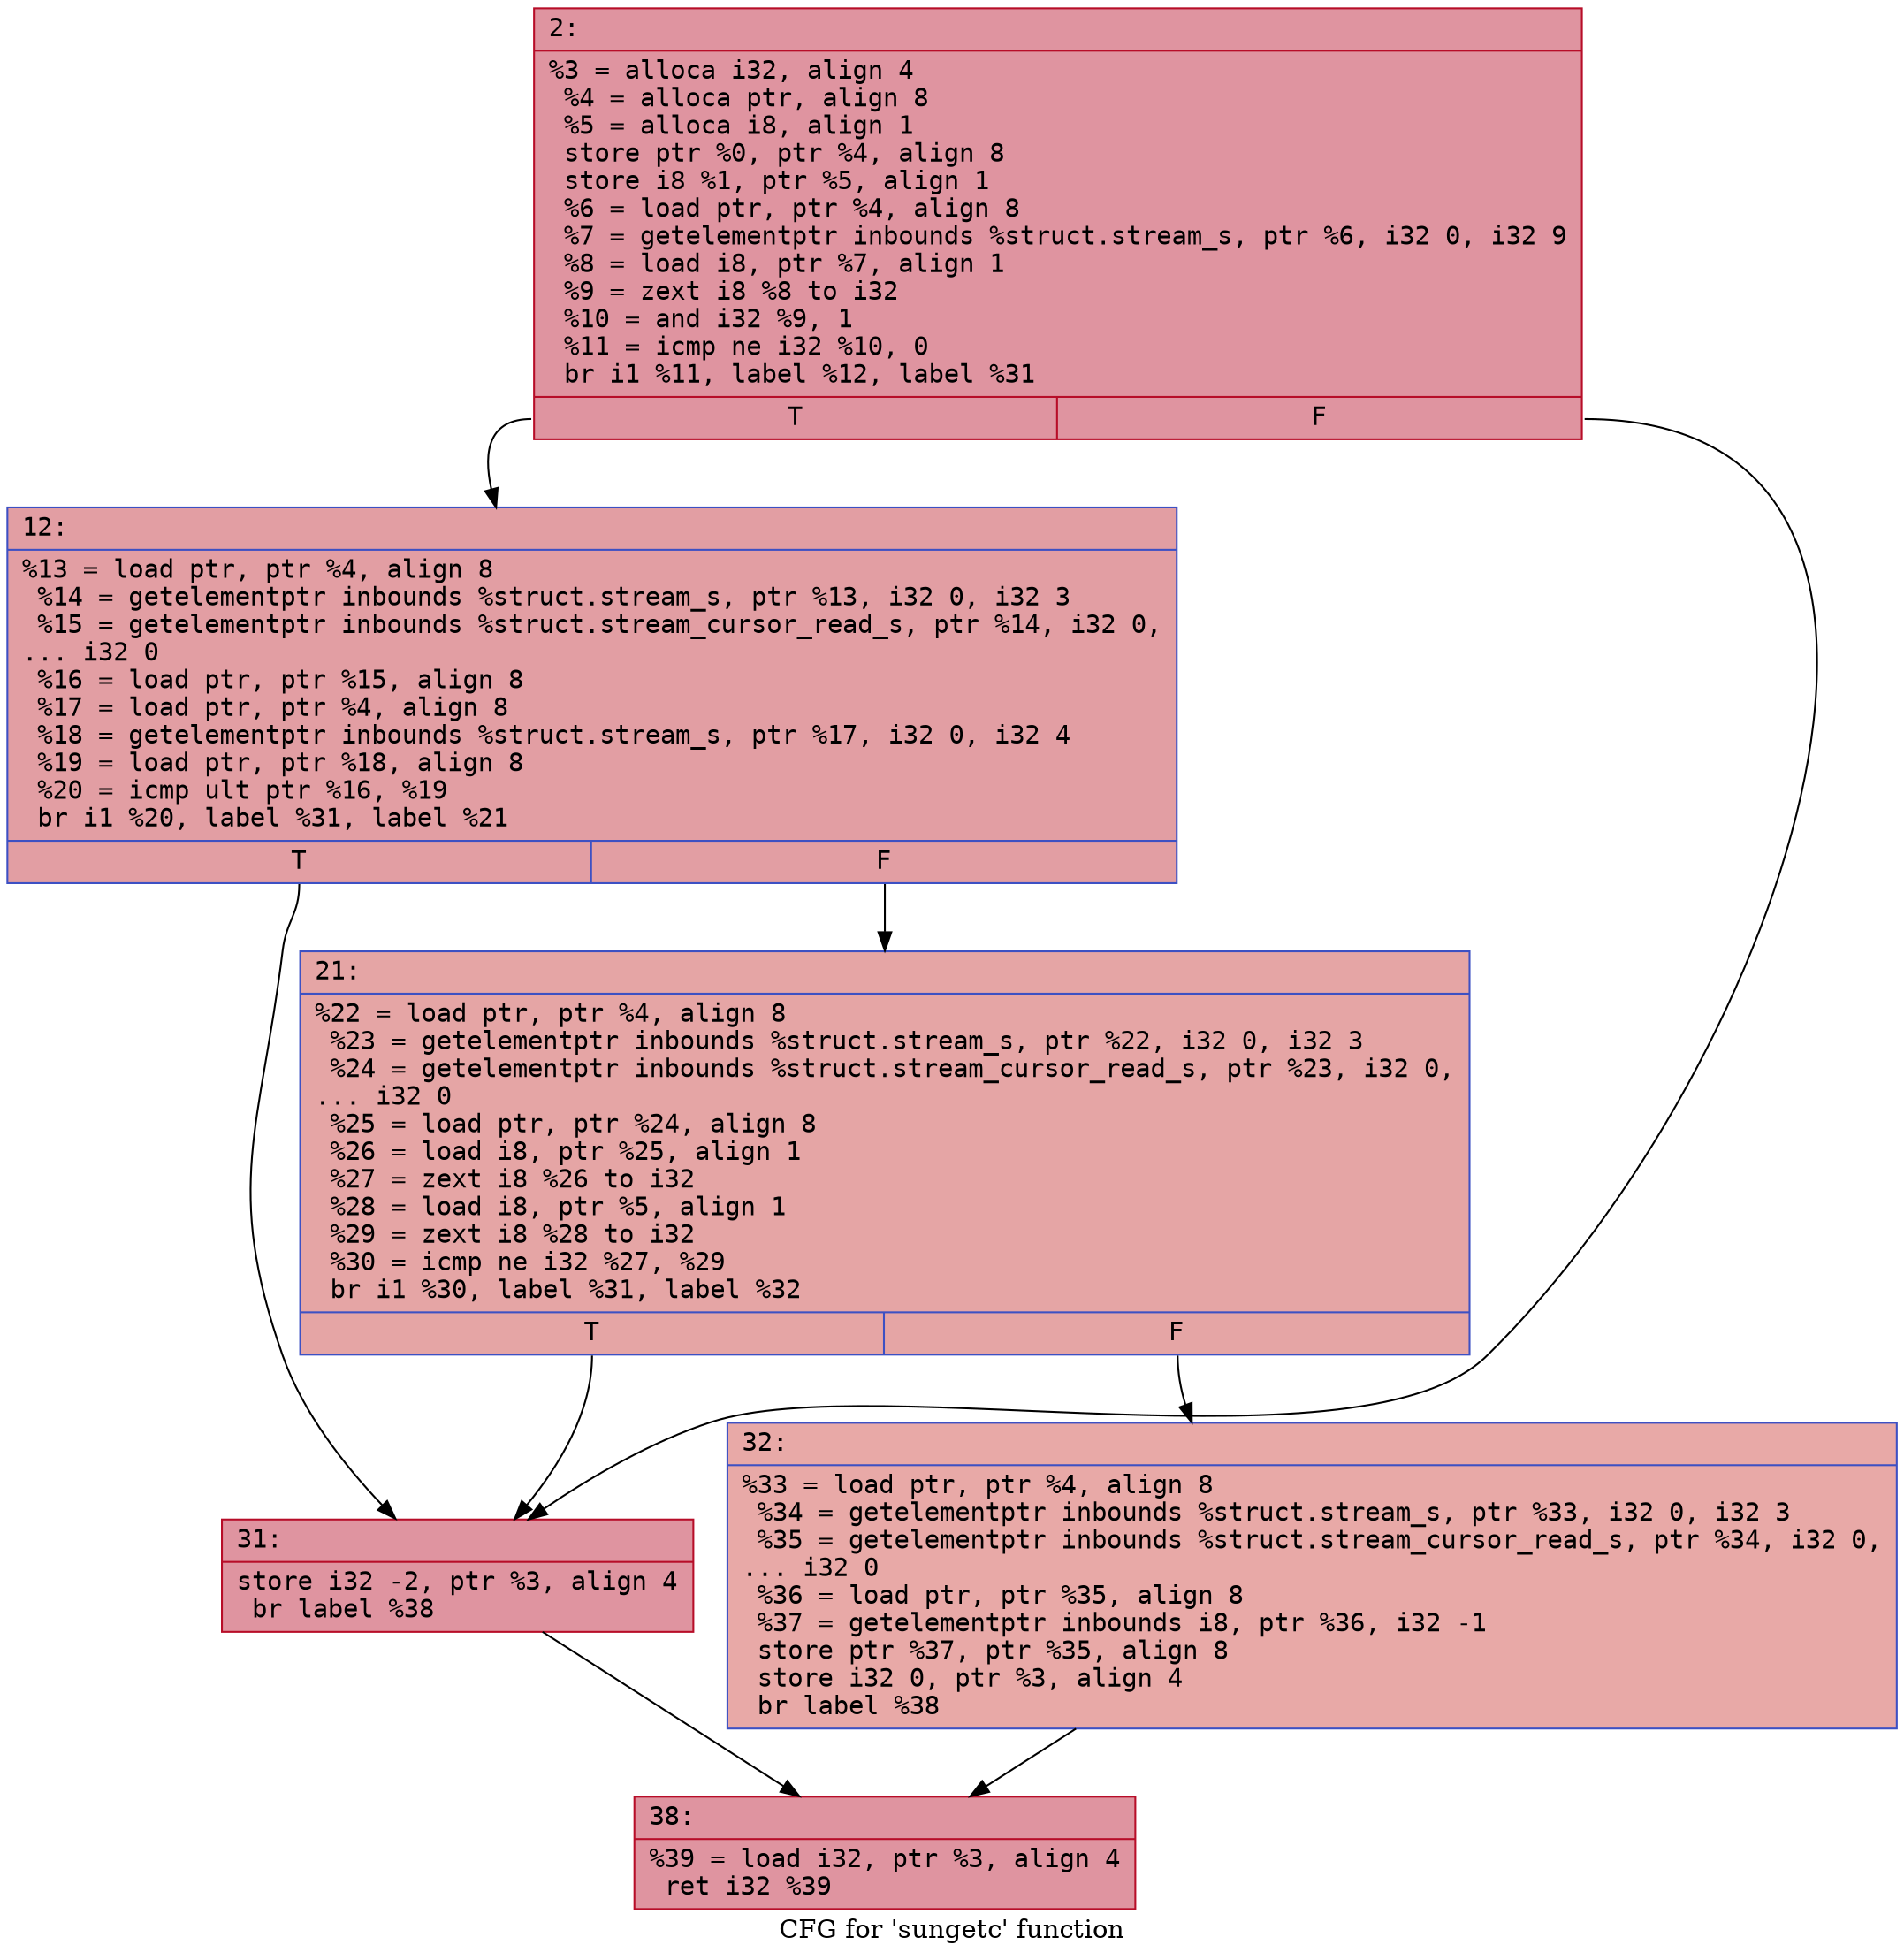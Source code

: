 digraph "CFG for 'sungetc' function" {
	label="CFG for 'sungetc' function";

	Node0x600003208be0 [shape=record,color="#b70d28ff", style=filled, fillcolor="#b70d2870" fontname="Courier",label="{2:\l|  %3 = alloca i32, align 4\l  %4 = alloca ptr, align 8\l  %5 = alloca i8, align 1\l  store ptr %0, ptr %4, align 8\l  store i8 %1, ptr %5, align 1\l  %6 = load ptr, ptr %4, align 8\l  %7 = getelementptr inbounds %struct.stream_s, ptr %6, i32 0, i32 9\l  %8 = load i8, ptr %7, align 1\l  %9 = zext i8 %8 to i32\l  %10 = and i32 %9, 1\l  %11 = icmp ne i32 %10, 0\l  br i1 %11, label %12, label %31\l|{<s0>T|<s1>F}}"];
	Node0x600003208be0:s0 -> Node0x600003208c30[tooltip="2 -> 12\nProbability 50.00%" ];
	Node0x600003208be0:s1 -> Node0x600003208cd0[tooltip="2 -> 31\nProbability 50.00%" ];
	Node0x600003208c30 [shape=record,color="#3d50c3ff", style=filled, fillcolor="#be242e70" fontname="Courier",label="{12:\l|  %13 = load ptr, ptr %4, align 8\l  %14 = getelementptr inbounds %struct.stream_s, ptr %13, i32 0, i32 3\l  %15 = getelementptr inbounds %struct.stream_cursor_read_s, ptr %14, i32 0,\l... i32 0\l  %16 = load ptr, ptr %15, align 8\l  %17 = load ptr, ptr %4, align 8\l  %18 = getelementptr inbounds %struct.stream_s, ptr %17, i32 0, i32 4\l  %19 = load ptr, ptr %18, align 8\l  %20 = icmp ult ptr %16, %19\l  br i1 %20, label %31, label %21\l|{<s0>T|<s1>F}}"];
	Node0x600003208c30:s0 -> Node0x600003208cd0[tooltip="12 -> 31\nProbability 50.00%" ];
	Node0x600003208c30:s1 -> Node0x600003208c80[tooltip="12 -> 21\nProbability 50.00%" ];
	Node0x600003208c80 [shape=record,color="#3d50c3ff", style=filled, fillcolor="#c5333470" fontname="Courier",label="{21:\l|  %22 = load ptr, ptr %4, align 8\l  %23 = getelementptr inbounds %struct.stream_s, ptr %22, i32 0, i32 3\l  %24 = getelementptr inbounds %struct.stream_cursor_read_s, ptr %23, i32 0,\l... i32 0\l  %25 = load ptr, ptr %24, align 8\l  %26 = load i8, ptr %25, align 1\l  %27 = zext i8 %26 to i32\l  %28 = load i8, ptr %5, align 1\l  %29 = zext i8 %28 to i32\l  %30 = icmp ne i32 %27, %29\l  br i1 %30, label %31, label %32\l|{<s0>T|<s1>F}}"];
	Node0x600003208c80:s0 -> Node0x600003208cd0[tooltip="21 -> 31\nProbability 50.00%" ];
	Node0x600003208c80:s1 -> Node0x600003208d20[tooltip="21 -> 32\nProbability 50.00%" ];
	Node0x600003208cd0 [shape=record,color="#b70d28ff", style=filled, fillcolor="#b70d2870" fontname="Courier",label="{31:\l|  store i32 -2, ptr %3, align 4\l  br label %38\l}"];
	Node0x600003208cd0 -> Node0x600003208d70[tooltip="31 -> 38\nProbability 100.00%" ];
	Node0x600003208d20 [shape=record,color="#3d50c3ff", style=filled, fillcolor="#ca3b3770" fontname="Courier",label="{32:\l|  %33 = load ptr, ptr %4, align 8\l  %34 = getelementptr inbounds %struct.stream_s, ptr %33, i32 0, i32 3\l  %35 = getelementptr inbounds %struct.stream_cursor_read_s, ptr %34, i32 0,\l... i32 0\l  %36 = load ptr, ptr %35, align 8\l  %37 = getelementptr inbounds i8, ptr %36, i32 -1\l  store ptr %37, ptr %35, align 8\l  store i32 0, ptr %3, align 4\l  br label %38\l}"];
	Node0x600003208d20 -> Node0x600003208d70[tooltip="32 -> 38\nProbability 100.00%" ];
	Node0x600003208d70 [shape=record,color="#b70d28ff", style=filled, fillcolor="#b70d2870" fontname="Courier",label="{38:\l|  %39 = load i32, ptr %3, align 4\l  ret i32 %39\l}"];
}

